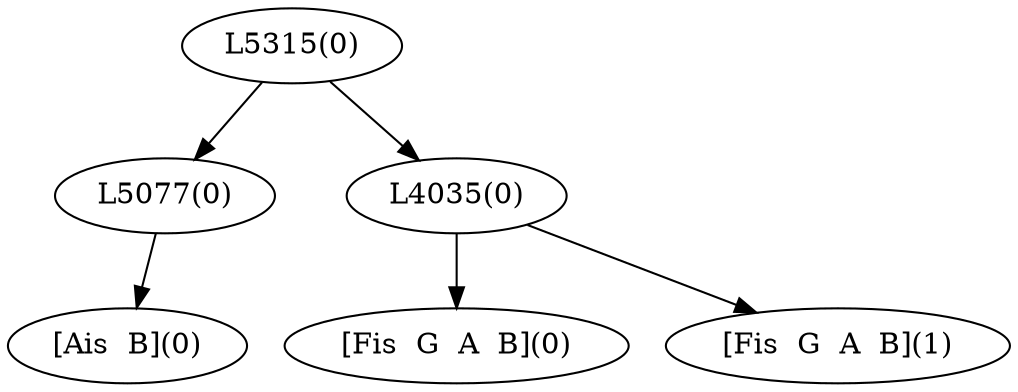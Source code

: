 digraph sample{
"L5077(0)"->"[Ais  B](0)"
"L4035(0)"->"[Fis  G  A  B](0)"
"L4035(0)"->"[Fis  G  A  B](1)"
"L5315(0)"->"L5077(0)"
"L5315(0)"->"L4035(0)"
{rank = min; "L5315(0)"}
{rank = same; "L5077(0)"; "L4035(0)";}
{rank = max; "[Ais  B](0)"; "[Fis  G  A  B](0)"; "[Fis  G  A  B](1)";}
}
